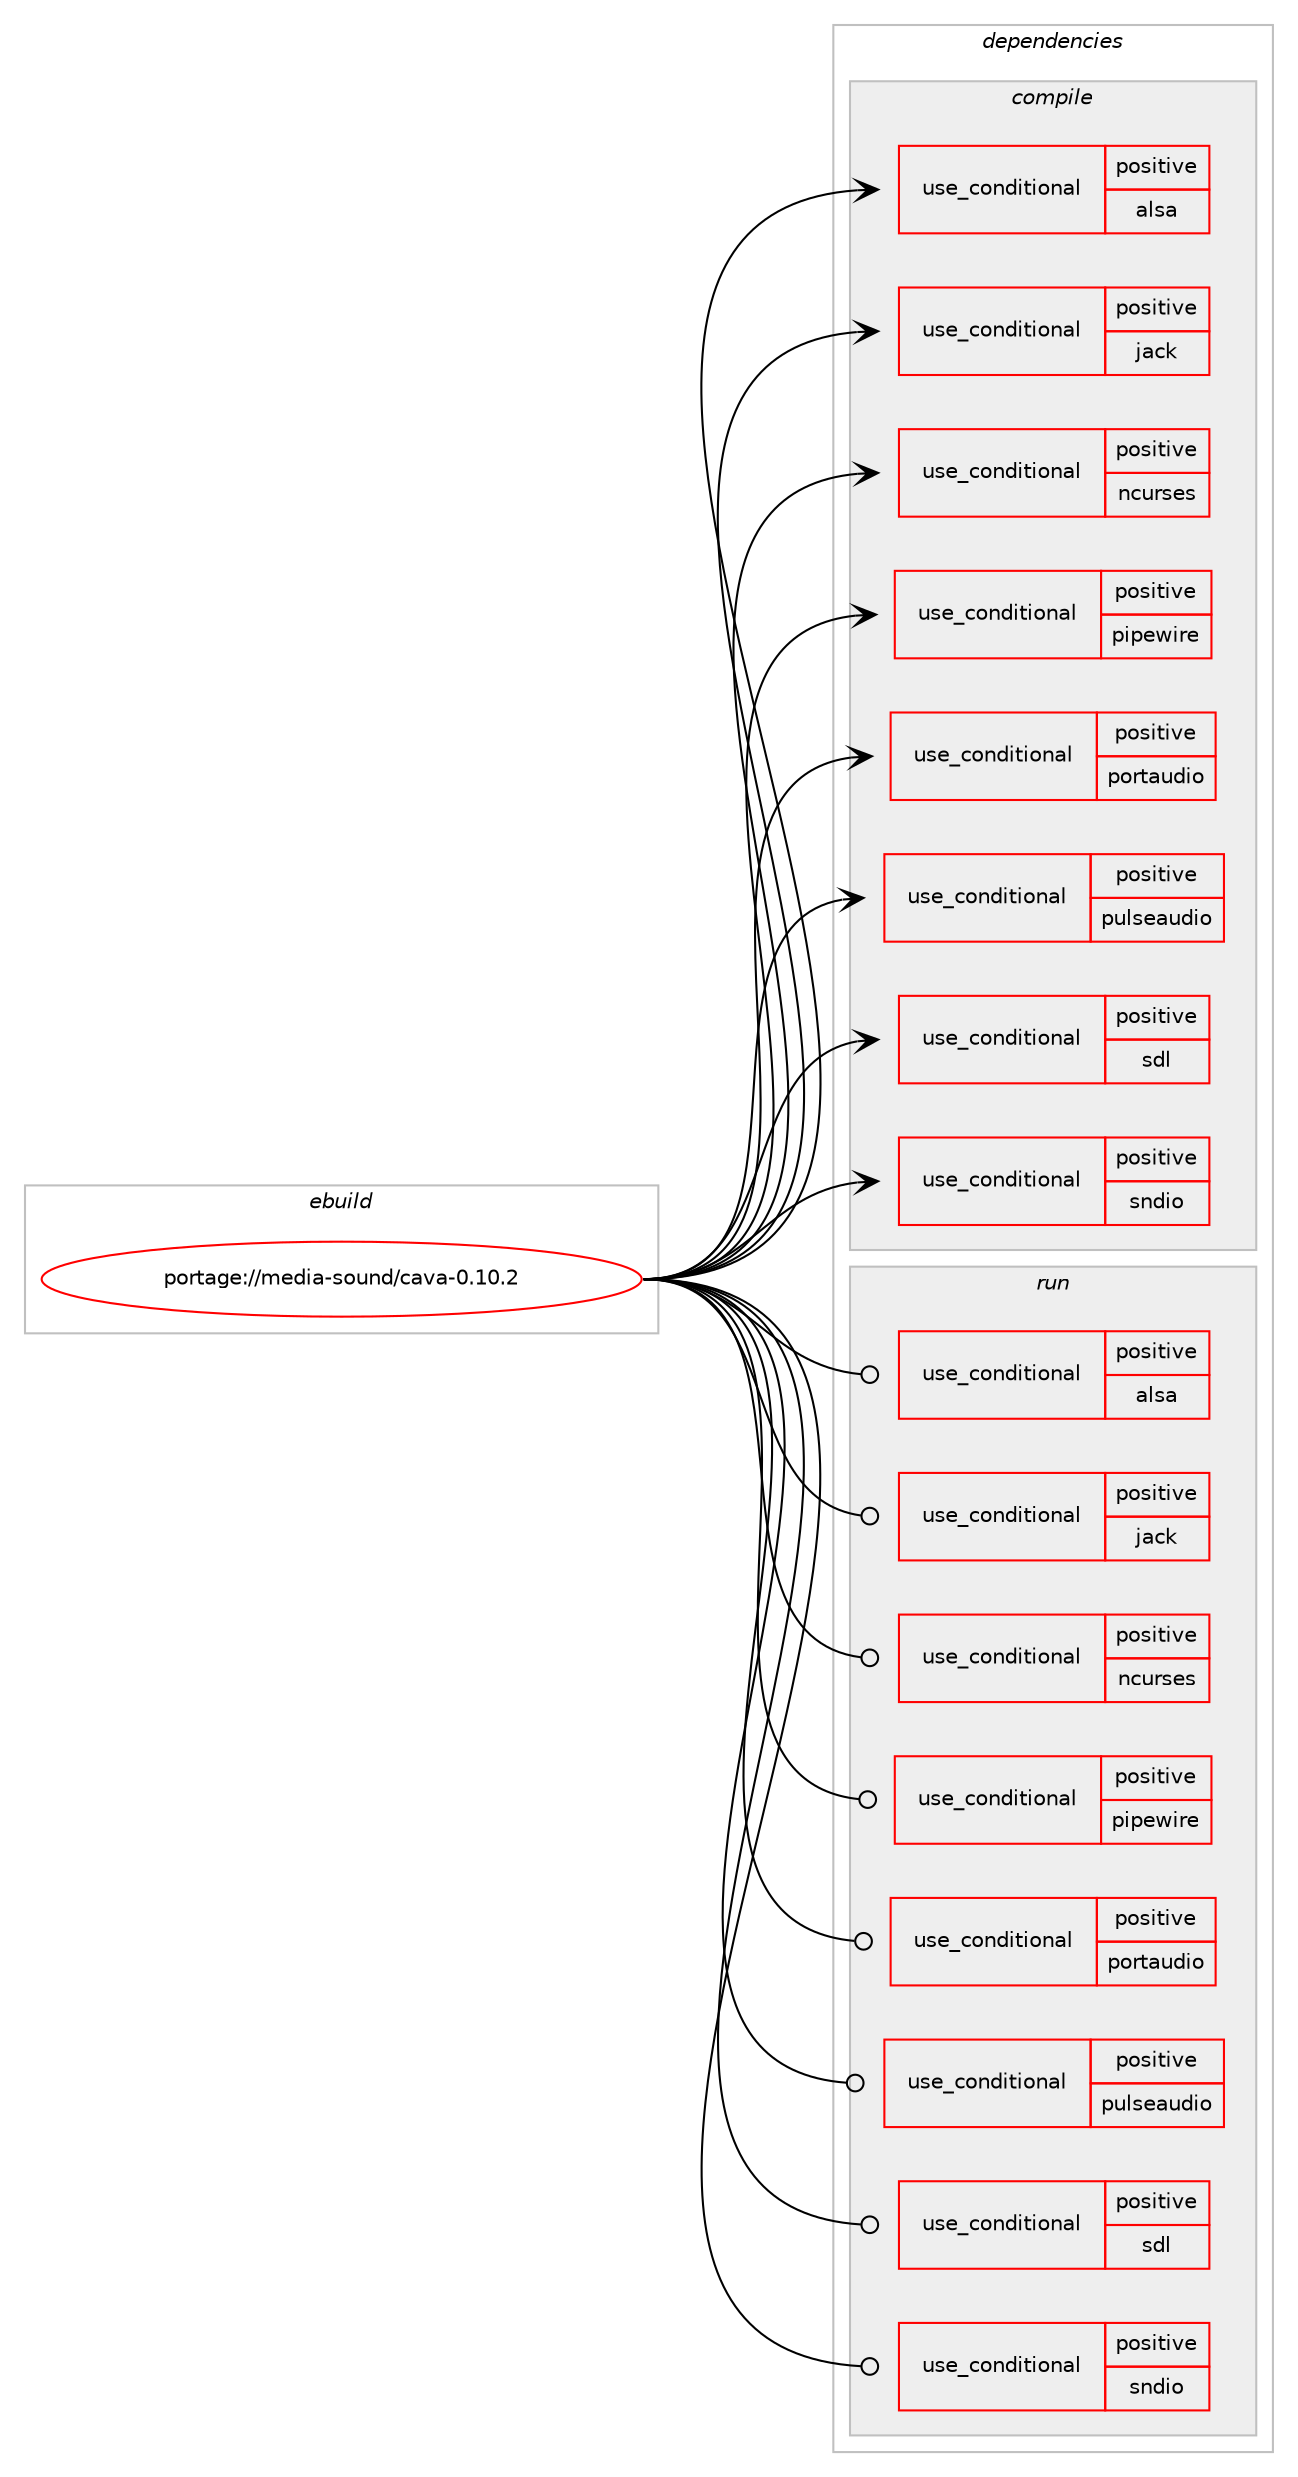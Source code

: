 digraph prolog {

# *************
# Graph options
# *************

newrank=true;
concentrate=true;
compound=true;
graph [rankdir=LR,fontname=Helvetica,fontsize=10,ranksep=1.5];#, ranksep=2.5, nodesep=0.2];
edge  [arrowhead=vee];
node  [fontname=Helvetica,fontsize=10];

# **********
# The ebuild
# **********

subgraph cluster_leftcol {
color=gray;
rank=same;
label=<<i>ebuild</i>>;
id [label="portage://media-sound/cava-0.10.2", color=red, width=4, href="../media-sound/cava-0.10.2.svg"];
}

# ****************
# The dependencies
# ****************

subgraph cluster_midcol {
color=gray;
label=<<i>dependencies</i>>;
subgraph cluster_compile {
fillcolor="#eeeeee";
style=filled;
label=<<i>compile</i>>;
subgraph cond77456 {
dependency162336 [label=<<TABLE BORDER="0" CELLBORDER="1" CELLSPACING="0" CELLPADDING="4"><TR><TD ROWSPAN="3" CELLPADDING="10">use_conditional</TD></TR><TR><TD>positive</TD></TR><TR><TD>alsa</TD></TR></TABLE>>, shape=none, color=red];
# *** BEGIN UNKNOWN DEPENDENCY TYPE (TODO) ***
# dependency162336 -> package_dependency(portage://media-sound/cava-0.10.2,install,no,media-libs,alsa-lib,none,[,,],[],[])
# *** END UNKNOWN DEPENDENCY TYPE (TODO) ***

}
id:e -> dependency162336:w [weight=20,style="solid",arrowhead="vee"];
subgraph cond77457 {
dependency162337 [label=<<TABLE BORDER="0" CELLBORDER="1" CELLSPACING="0" CELLPADDING="4"><TR><TD ROWSPAN="3" CELLPADDING="10">use_conditional</TD></TR><TR><TD>positive</TD></TR><TR><TD>jack</TD></TR></TABLE>>, shape=none, color=red];
# *** BEGIN UNKNOWN DEPENDENCY TYPE (TODO) ***
# dependency162337 -> package_dependency(portage://media-sound/cava-0.10.2,install,no,virtual,jack,none,[,,],[],[])
# *** END UNKNOWN DEPENDENCY TYPE (TODO) ***

}
id:e -> dependency162337:w [weight=20,style="solid",arrowhead="vee"];
subgraph cond77458 {
dependency162338 [label=<<TABLE BORDER="0" CELLBORDER="1" CELLSPACING="0" CELLPADDING="4"><TR><TD ROWSPAN="3" CELLPADDING="10">use_conditional</TD></TR><TR><TD>positive</TD></TR><TR><TD>ncurses</TD></TR></TABLE>>, shape=none, color=red];
# *** BEGIN UNKNOWN DEPENDENCY TYPE (TODO) ***
# dependency162338 -> package_dependency(portage://media-sound/cava-0.10.2,install,no,sys-libs,ncurses,none,[,,],any_same_slot,[])
# *** END UNKNOWN DEPENDENCY TYPE (TODO) ***

}
id:e -> dependency162338:w [weight=20,style="solid",arrowhead="vee"];
subgraph cond77459 {
dependency162339 [label=<<TABLE BORDER="0" CELLBORDER="1" CELLSPACING="0" CELLPADDING="4"><TR><TD ROWSPAN="3" CELLPADDING="10">use_conditional</TD></TR><TR><TD>positive</TD></TR><TR><TD>pipewire</TD></TR></TABLE>>, shape=none, color=red];
# *** BEGIN UNKNOWN DEPENDENCY TYPE (TODO) ***
# dependency162339 -> package_dependency(portage://media-sound/cava-0.10.2,install,no,media-video,pipewire,none,[,,],any_same_slot,[])
# *** END UNKNOWN DEPENDENCY TYPE (TODO) ***

}
id:e -> dependency162339:w [weight=20,style="solid",arrowhead="vee"];
subgraph cond77460 {
dependency162340 [label=<<TABLE BORDER="0" CELLBORDER="1" CELLSPACING="0" CELLPADDING="4"><TR><TD ROWSPAN="3" CELLPADDING="10">use_conditional</TD></TR><TR><TD>positive</TD></TR><TR><TD>portaudio</TD></TR></TABLE>>, shape=none, color=red];
# *** BEGIN UNKNOWN DEPENDENCY TYPE (TODO) ***
# dependency162340 -> package_dependency(portage://media-sound/cava-0.10.2,install,no,media-libs,portaudio,none,[,,],[],[])
# *** END UNKNOWN DEPENDENCY TYPE (TODO) ***

}
id:e -> dependency162340:w [weight=20,style="solid",arrowhead="vee"];
subgraph cond77461 {
dependency162341 [label=<<TABLE BORDER="0" CELLBORDER="1" CELLSPACING="0" CELLPADDING="4"><TR><TD ROWSPAN="3" CELLPADDING="10">use_conditional</TD></TR><TR><TD>positive</TD></TR><TR><TD>pulseaudio</TD></TR></TABLE>>, shape=none, color=red];
# *** BEGIN UNKNOWN DEPENDENCY TYPE (TODO) ***
# dependency162341 -> package_dependency(portage://media-sound/cava-0.10.2,install,no,media-libs,libpulse,none,[,,],[],[])
# *** END UNKNOWN DEPENDENCY TYPE (TODO) ***

}
id:e -> dependency162341:w [weight=20,style="solid",arrowhead="vee"];
subgraph cond77462 {
dependency162342 [label=<<TABLE BORDER="0" CELLBORDER="1" CELLSPACING="0" CELLPADDING="4"><TR><TD ROWSPAN="3" CELLPADDING="10">use_conditional</TD></TR><TR><TD>positive</TD></TR><TR><TD>sdl</TD></TR></TABLE>>, shape=none, color=red];
# *** BEGIN UNKNOWN DEPENDENCY TYPE (TODO) ***
# dependency162342 -> package_dependency(portage://media-sound/cava-0.10.2,install,no,media-libs,libglvnd,none,[,,],[],[])
# *** END UNKNOWN DEPENDENCY TYPE (TODO) ***

# *** BEGIN UNKNOWN DEPENDENCY TYPE (TODO) ***
# dependency162342 -> package_dependency(portage://media-sound/cava-0.10.2,install,no,media-libs,libsdl2,none,[,,],[],[use(enable(opengl),none),use(enable(video),none)])
# *** END UNKNOWN DEPENDENCY TYPE (TODO) ***

}
id:e -> dependency162342:w [weight=20,style="solid",arrowhead="vee"];
subgraph cond77463 {
dependency162343 [label=<<TABLE BORDER="0" CELLBORDER="1" CELLSPACING="0" CELLPADDING="4"><TR><TD ROWSPAN="3" CELLPADDING="10">use_conditional</TD></TR><TR><TD>positive</TD></TR><TR><TD>sndio</TD></TR></TABLE>>, shape=none, color=red];
# *** BEGIN UNKNOWN DEPENDENCY TYPE (TODO) ***
# dependency162343 -> package_dependency(portage://media-sound/cava-0.10.2,install,no,media-sound,sndio,none,[,,],any_same_slot,[])
# *** END UNKNOWN DEPENDENCY TYPE (TODO) ***

}
id:e -> dependency162343:w [weight=20,style="solid",arrowhead="vee"];
# *** BEGIN UNKNOWN DEPENDENCY TYPE (TODO) ***
# id -> package_dependency(portage://media-sound/cava-0.10.2,install,no,dev-libs,iniparser,none,[,,],[slot(4)],[])
# *** END UNKNOWN DEPENDENCY TYPE (TODO) ***

# *** BEGIN UNKNOWN DEPENDENCY TYPE (TODO) ***
# id -> package_dependency(portage://media-sound/cava-0.10.2,install,no,sci-libs,fftw,none,[,,],[slot(3.0),equal],[])
# *** END UNKNOWN DEPENDENCY TYPE (TODO) ***

}
subgraph cluster_compileandrun {
fillcolor="#eeeeee";
style=filled;
label=<<i>compile and run</i>>;
}
subgraph cluster_run {
fillcolor="#eeeeee";
style=filled;
label=<<i>run</i>>;
subgraph cond77464 {
dependency162344 [label=<<TABLE BORDER="0" CELLBORDER="1" CELLSPACING="0" CELLPADDING="4"><TR><TD ROWSPAN="3" CELLPADDING="10">use_conditional</TD></TR><TR><TD>positive</TD></TR><TR><TD>alsa</TD></TR></TABLE>>, shape=none, color=red];
# *** BEGIN UNKNOWN DEPENDENCY TYPE (TODO) ***
# dependency162344 -> package_dependency(portage://media-sound/cava-0.10.2,run,no,media-libs,alsa-lib,none,[,,],[],[])
# *** END UNKNOWN DEPENDENCY TYPE (TODO) ***

}
id:e -> dependency162344:w [weight=20,style="solid",arrowhead="odot"];
subgraph cond77465 {
dependency162345 [label=<<TABLE BORDER="0" CELLBORDER="1" CELLSPACING="0" CELLPADDING="4"><TR><TD ROWSPAN="3" CELLPADDING="10">use_conditional</TD></TR><TR><TD>positive</TD></TR><TR><TD>jack</TD></TR></TABLE>>, shape=none, color=red];
# *** BEGIN UNKNOWN DEPENDENCY TYPE (TODO) ***
# dependency162345 -> package_dependency(portage://media-sound/cava-0.10.2,run,no,virtual,jack,none,[,,],[],[])
# *** END UNKNOWN DEPENDENCY TYPE (TODO) ***

}
id:e -> dependency162345:w [weight=20,style="solid",arrowhead="odot"];
subgraph cond77466 {
dependency162346 [label=<<TABLE BORDER="0" CELLBORDER="1" CELLSPACING="0" CELLPADDING="4"><TR><TD ROWSPAN="3" CELLPADDING="10">use_conditional</TD></TR><TR><TD>positive</TD></TR><TR><TD>ncurses</TD></TR></TABLE>>, shape=none, color=red];
# *** BEGIN UNKNOWN DEPENDENCY TYPE (TODO) ***
# dependency162346 -> package_dependency(portage://media-sound/cava-0.10.2,run,no,sys-libs,ncurses,none,[,,],any_same_slot,[])
# *** END UNKNOWN DEPENDENCY TYPE (TODO) ***

}
id:e -> dependency162346:w [weight=20,style="solid",arrowhead="odot"];
subgraph cond77467 {
dependency162347 [label=<<TABLE BORDER="0" CELLBORDER="1" CELLSPACING="0" CELLPADDING="4"><TR><TD ROWSPAN="3" CELLPADDING="10">use_conditional</TD></TR><TR><TD>positive</TD></TR><TR><TD>pipewire</TD></TR></TABLE>>, shape=none, color=red];
# *** BEGIN UNKNOWN DEPENDENCY TYPE (TODO) ***
# dependency162347 -> package_dependency(portage://media-sound/cava-0.10.2,run,no,media-video,pipewire,none,[,,],any_same_slot,[])
# *** END UNKNOWN DEPENDENCY TYPE (TODO) ***

}
id:e -> dependency162347:w [weight=20,style="solid",arrowhead="odot"];
subgraph cond77468 {
dependency162348 [label=<<TABLE BORDER="0" CELLBORDER="1" CELLSPACING="0" CELLPADDING="4"><TR><TD ROWSPAN="3" CELLPADDING="10">use_conditional</TD></TR><TR><TD>positive</TD></TR><TR><TD>portaudio</TD></TR></TABLE>>, shape=none, color=red];
# *** BEGIN UNKNOWN DEPENDENCY TYPE (TODO) ***
# dependency162348 -> package_dependency(portage://media-sound/cava-0.10.2,run,no,media-libs,portaudio,none,[,,],[],[])
# *** END UNKNOWN DEPENDENCY TYPE (TODO) ***

}
id:e -> dependency162348:w [weight=20,style="solid",arrowhead="odot"];
subgraph cond77469 {
dependency162349 [label=<<TABLE BORDER="0" CELLBORDER="1" CELLSPACING="0" CELLPADDING="4"><TR><TD ROWSPAN="3" CELLPADDING="10">use_conditional</TD></TR><TR><TD>positive</TD></TR><TR><TD>pulseaudio</TD></TR></TABLE>>, shape=none, color=red];
# *** BEGIN UNKNOWN DEPENDENCY TYPE (TODO) ***
# dependency162349 -> package_dependency(portage://media-sound/cava-0.10.2,run,no,media-libs,libpulse,none,[,,],[],[])
# *** END UNKNOWN DEPENDENCY TYPE (TODO) ***

}
id:e -> dependency162349:w [weight=20,style="solid",arrowhead="odot"];
subgraph cond77470 {
dependency162350 [label=<<TABLE BORDER="0" CELLBORDER="1" CELLSPACING="0" CELLPADDING="4"><TR><TD ROWSPAN="3" CELLPADDING="10">use_conditional</TD></TR><TR><TD>positive</TD></TR><TR><TD>sdl</TD></TR></TABLE>>, shape=none, color=red];
# *** BEGIN UNKNOWN DEPENDENCY TYPE (TODO) ***
# dependency162350 -> package_dependency(portage://media-sound/cava-0.10.2,run,no,media-libs,libglvnd,none,[,,],[],[])
# *** END UNKNOWN DEPENDENCY TYPE (TODO) ***

# *** BEGIN UNKNOWN DEPENDENCY TYPE (TODO) ***
# dependency162350 -> package_dependency(portage://media-sound/cava-0.10.2,run,no,media-libs,libsdl2,none,[,,],[],[use(enable(opengl),none),use(enable(video),none)])
# *** END UNKNOWN DEPENDENCY TYPE (TODO) ***

}
id:e -> dependency162350:w [weight=20,style="solid",arrowhead="odot"];
subgraph cond77471 {
dependency162351 [label=<<TABLE BORDER="0" CELLBORDER="1" CELLSPACING="0" CELLPADDING="4"><TR><TD ROWSPAN="3" CELLPADDING="10">use_conditional</TD></TR><TR><TD>positive</TD></TR><TR><TD>sndio</TD></TR></TABLE>>, shape=none, color=red];
# *** BEGIN UNKNOWN DEPENDENCY TYPE (TODO) ***
# dependency162351 -> package_dependency(portage://media-sound/cava-0.10.2,run,no,media-sound,sndio,none,[,,],any_same_slot,[])
# *** END UNKNOWN DEPENDENCY TYPE (TODO) ***

}
id:e -> dependency162351:w [weight=20,style="solid",arrowhead="odot"];
# *** BEGIN UNKNOWN DEPENDENCY TYPE (TODO) ***
# id -> package_dependency(portage://media-sound/cava-0.10.2,run,no,dev-libs,iniparser,none,[,,],[slot(4)],[])
# *** END UNKNOWN DEPENDENCY TYPE (TODO) ***

# *** BEGIN UNKNOWN DEPENDENCY TYPE (TODO) ***
# id -> package_dependency(portage://media-sound/cava-0.10.2,run,no,sci-libs,fftw,none,[,,],[slot(3.0),equal],[])
# *** END UNKNOWN DEPENDENCY TYPE (TODO) ***

}
}

# **************
# The candidates
# **************

subgraph cluster_choices {
rank=same;
color=gray;
label=<<i>candidates</i>>;

}

}
